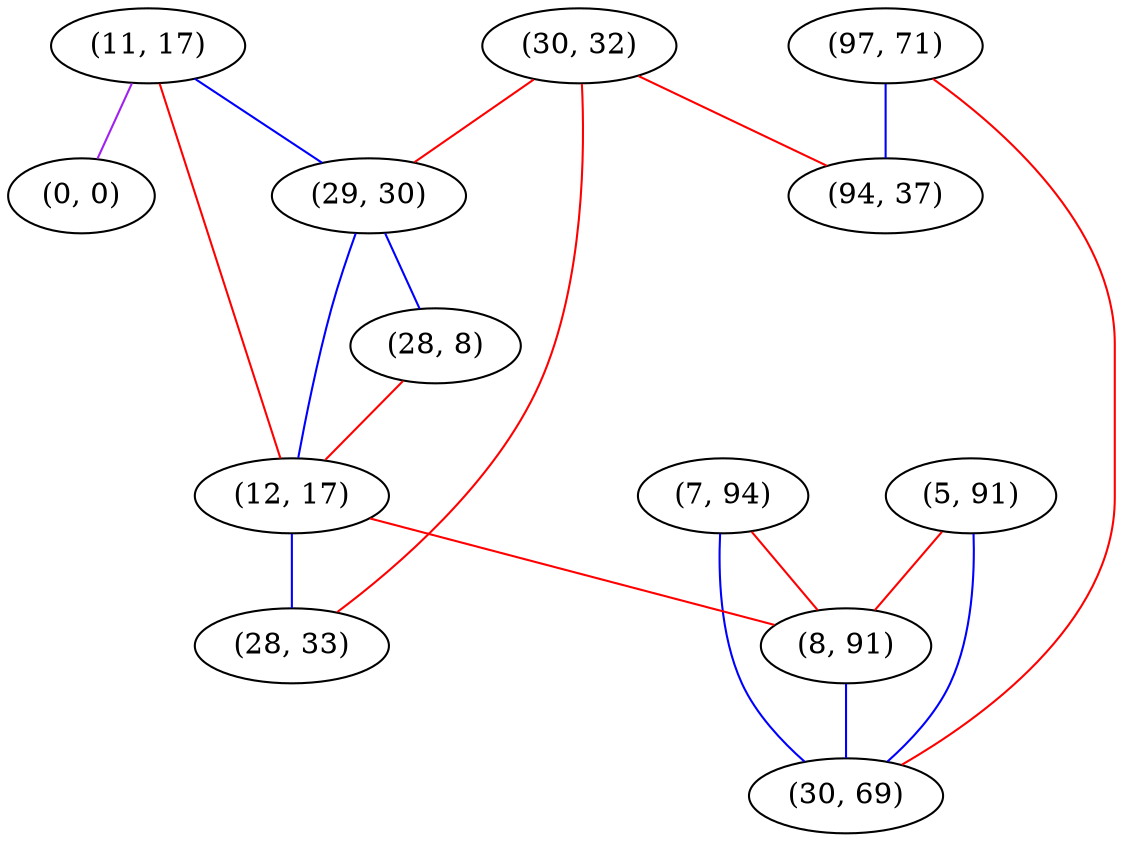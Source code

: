 graph "" {
"(11, 17)";
"(30, 32)";
"(29, 30)";
"(97, 71)";
"(28, 8)";
"(7, 94)";
"(0, 0)";
"(12, 17)";
"(94, 37)";
"(5, 91)";
"(28, 33)";
"(8, 91)";
"(30, 69)";
"(11, 17)" -- "(29, 30)"  [color=blue, key=0, weight=3];
"(11, 17)" -- "(0, 0)"  [color=purple, key=0, weight=4];
"(11, 17)" -- "(12, 17)"  [color=red, key=0, weight=1];
"(30, 32)" -- "(29, 30)"  [color=red, key=0, weight=1];
"(30, 32)" -- "(28, 33)"  [color=red, key=0, weight=1];
"(30, 32)" -- "(94, 37)"  [color=red, key=0, weight=1];
"(29, 30)" -- "(12, 17)"  [color=blue, key=0, weight=3];
"(29, 30)" -- "(28, 8)"  [color=blue, key=0, weight=3];
"(97, 71)" -- "(94, 37)"  [color=blue, key=0, weight=3];
"(97, 71)" -- "(30, 69)"  [color=red, key=0, weight=1];
"(28, 8)" -- "(12, 17)"  [color=red, key=0, weight=1];
"(7, 94)" -- "(8, 91)"  [color=red, key=0, weight=1];
"(7, 94)" -- "(30, 69)"  [color=blue, key=0, weight=3];
"(12, 17)" -- "(8, 91)"  [color=red, key=0, weight=1];
"(12, 17)" -- "(28, 33)"  [color=blue, key=0, weight=3];
"(5, 91)" -- "(8, 91)"  [color=red, key=0, weight=1];
"(5, 91)" -- "(30, 69)"  [color=blue, key=0, weight=3];
"(8, 91)" -- "(30, 69)"  [color=blue, key=0, weight=3];
}
